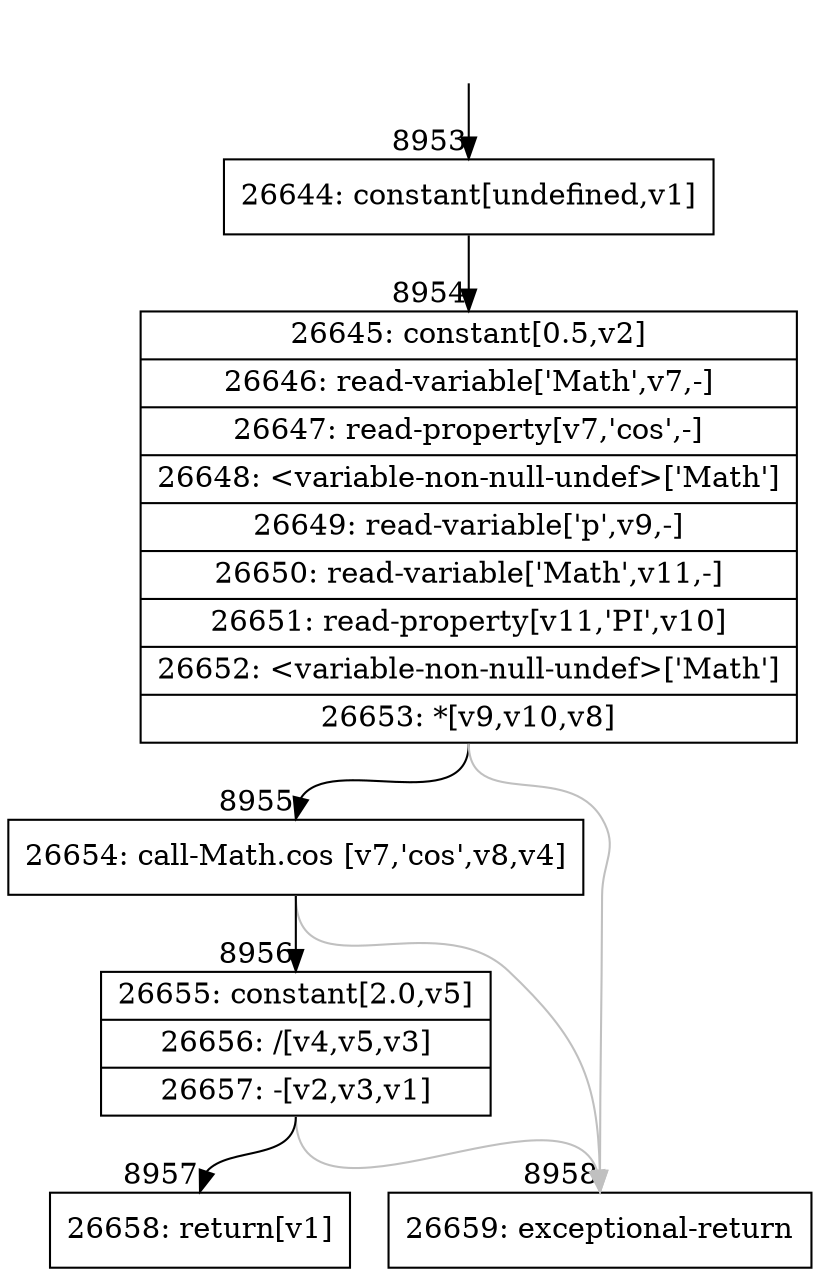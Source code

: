 digraph {
rankdir="TD"
BB_entry557[shape=none,label=""];
BB_entry557 -> BB8953 [tailport=s, headport=n, headlabel="    8953"]
BB8953 [shape=record label="{26644: constant[undefined,v1]}" ] 
BB8953 -> BB8954 [tailport=s, headport=n, headlabel="      8954"]
BB8954 [shape=record label="{26645: constant[0.5,v2]|26646: read-variable['Math',v7,-]|26647: read-property[v7,'cos',-]|26648: \<variable-non-null-undef\>['Math']|26649: read-variable['p',v9,-]|26650: read-variable['Math',v11,-]|26651: read-property[v11,'PI',v10]|26652: \<variable-non-null-undef\>['Math']|26653: *[v9,v10,v8]}" ] 
BB8954 -> BB8955 [tailport=s, headport=n, headlabel="      8955"]
BB8954 -> BB8958 [tailport=s, headport=n, color=gray, headlabel="      8958"]
BB8955 [shape=record label="{26654: call-Math.cos [v7,'cos',v8,v4]}" ] 
BB8955 -> BB8956 [tailport=s, headport=n, headlabel="      8956"]
BB8955 -> BB8958 [tailport=s, headport=n, color=gray]
BB8956 [shape=record label="{26655: constant[2.0,v5]|26656: /[v4,v5,v3]|26657: -[v2,v3,v1]}" ] 
BB8956 -> BB8957 [tailport=s, headport=n, headlabel="      8957"]
BB8956 -> BB8958 [tailport=s, headport=n, color=gray]
BB8957 [shape=record label="{26658: return[v1]}" ] 
BB8958 [shape=record label="{26659: exceptional-return}" ] 
//#$~ 9301
}
